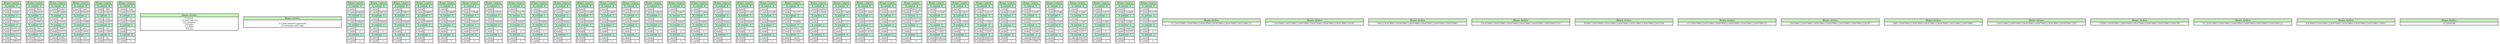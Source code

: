 digraph G {
	node[shape=none];
	n2512373[label=<<table>
		<tr>
			<td colspan="2" bgcolor="#c3f8b6">Bloque Carpeta</td>
		</tr>
		<tr>
			<td colspan="2" bgcolor="#b6f8d3">b_content  0</td>
		</tr>
		<tr>
			<td>b_name</td>
			<td>.</td>
		</tr>
		<tr>
			<td>b_inodo</td>
			<td>109445</td>
		</tr>
		<tr>
			<td colspan="2" bgcolor="#b6f8d3">b_content  1</td>
		</tr>
		<tr>
			<td>b_name</td>
			<td>..</td>
		</tr>
		<tr>
			<td>b_inodo</td>
			<td>109445</td>
		</tr>
		<tr>
			<td colspan="2" bgcolor="#b6f8d3">b_content  2</td>
		</tr>
		<tr>
			<td>b_name</td>
			<td>users.txt</td>
		</tr>
		<tr>
			<td>b_inodo</td>
			<td>109537</td>
		</tr>
		<tr>
			<td colspan="2" bgcolor="#b6f8d3">b_content  3</td>
		</tr>
		<tr>
			<td>b_name</td>
			<td>bin</td>
		</tr>
		<tr>
			<td>b_inodo</td>
			<td>109629</td>
		</tr>
	</table>>];

	n2512693[label=<<table>
		<tr>
			<td colspan="2" bgcolor="#c3f8b6">Bloque Carpeta</td>
		</tr>
		<tr>
			<td colspan="2" bgcolor="#b6f8d3">b_content  0</td>
		</tr>
		<tr>
			<td>b_name</td>
			<td>boot</td>
		</tr>
		<tr>
			<td>b_inodo</td>
			<td>109721</td>
		</tr>
		<tr>
			<td colspan="2" bgcolor="#b6f8d3">b_content  1</td>
		</tr>
		<tr>
			<td>b_name</td>
			<td>cdrom</td>
		</tr>
		<tr>
			<td>b_inodo</td>
			<td>109813</td>
		</tr>
		<tr>
			<td colspan="2" bgcolor="#b6f8d3">b_content  2</td>
		</tr>
		<tr>
			<td>b_name</td>
			<td>dev</td>
		</tr>
		<tr>
			<td>b_inodo</td>
			<td>109905</td>
		</tr>
		<tr>
			<td colspan="2" bgcolor="#b6f8d3">b_content  3</td>
		</tr>
		<tr>
			<td>b_name</td>
			<td>etc</td>
		</tr>
		<tr>
			<td>b_inodo</td>
			<td>109997</td>
		</tr>
	</table>>];

	n2513013[label=<<table>
		<tr>
			<td colspan="2" bgcolor="#c3f8b6">Bloque Carpeta</td>
		</tr>
		<tr>
			<td colspan="2" bgcolor="#b6f8d3">b_content  0</td>
		</tr>
		<tr>
			<td>b_name</td>
			<td>home</td>
		</tr>
		<tr>
			<td>b_inodo</td>
			<td>110089</td>
		</tr>
		<tr>
			<td colspan="2" bgcolor="#b6f8d3">b_content  1</td>
		</tr>
		<tr>
			<td>b_name</td>
			<td>lib</td>
		</tr>
		<tr>
			<td>b_inodo</td>
			<td>110181</td>
		</tr>
		<tr>
			<td colspan="2" bgcolor="#b6f8d3">b_content  2</td>
		</tr>
		<tr>
			<td>b_name</td>
			<td>lib64</td>
		</tr>
		<tr>
			<td>b_inodo</td>
			<td>110273</td>
		</tr>
		<tr>
			<td colspan="2" bgcolor="#b6f8d3">b_content  3</td>
		</tr>
		<tr>
			<td>b_name</td>
			<td>media</td>
		</tr>
		<tr>
			<td>b_inodo</td>
			<td>110365</td>
		</tr>
	</table>>];

	n2513333[label=<<table>
		<tr>
			<td colspan="2" bgcolor="#c3f8b6">Bloque Carpeta</td>
		</tr>
		<tr>
			<td colspan="2" bgcolor="#b6f8d3">b_content  0</td>
		</tr>
		<tr>
			<td>b_name</td>
			<td>mnt</td>
		</tr>
		<tr>
			<td>b_inodo</td>
			<td>110457</td>
		</tr>
		<tr>
			<td colspan="2" bgcolor="#b6f8d3">b_content  1</td>
		</tr>
		<tr>
			<td>b_name</td>
			<td>opt</td>
		</tr>
		<tr>
			<td>b_inodo</td>
			<td>110549</td>
		</tr>
		<tr>
			<td colspan="2" bgcolor="#b6f8d3">b_content  2</td>
		</tr>
		<tr>
			<td>b_name</td>
			<td>proc</td>
		</tr>
		<tr>
			<td>b_inodo</td>
			<td>110641</td>
		</tr>
		<tr>
			<td colspan="2" bgcolor="#b6f8d3">b_content  3</td>
		</tr>
		<tr>
			<td>b_name</td>
			<td>run</td>
		</tr>
		<tr>
			<td>b_inodo</td>
			<td>110733</td>
		</tr>
	</table>>];

	n2513653[label=<<table>
		<tr>
			<td colspan="2" bgcolor="#c3f8b6">Bloque Carpeta</td>
		</tr>
		<tr>
			<td colspan="2" bgcolor="#b6f8d3">b_content  0</td>
		</tr>
		<tr>
			<td>b_name</td>
			<td>sbin</td>
		</tr>
		<tr>
			<td>b_inodo</td>
			<td>110825</td>
		</tr>
		<tr>
			<td colspan="2" bgcolor="#b6f8d3">b_content  1</td>
		</tr>
		<tr>
			<td>b_name</td>
			<td>snap</td>
		</tr>
		<tr>
			<td>b_inodo</td>
			<td>110917</td>
		</tr>
		<tr>
			<td colspan="2" bgcolor="#b6f8d3">b_content  2</td>
		</tr>
		<tr>
			<td>b_name</td>
			<td>srv</td>
		</tr>
		<tr>
			<td>b_inodo</td>
			<td>111009</td>
		</tr>
		<tr>
			<td colspan="2" bgcolor="#b6f8d3">b_content  3</td>
		</tr>
		<tr>
			<td>b_name</td>
			<td>sys</td>
		</tr>
		<tr>
			<td>b_inodo</td>
			<td>111101</td>
		</tr>
	</table>>];

	n2513973[label=<<table>
		<tr>
			<td colspan="2" bgcolor="#c3f8b6">Bloque Carpeta</td>
		</tr>
		<tr>
			<td colspan="2" bgcolor="#b6f8d3">b_content  0</td>
		</tr>
		<tr>
			<td>b_name</td>
			<td>tmp</td>
		</tr>
		<tr>
			<td>b_inodo</td>
			<td>111193</td>
		</tr>
		<tr>
			<td colspan="2" bgcolor="#b6f8d3">b_content  1</td>
		</tr>
		<tr>
			<td>b_name</td>
			<td>var</td>
		</tr>
		<tr>
			<td>b_inodo</td>
			<td>111285</td>
		</tr>
		<tr>
			<td colspan="2" bgcolor="#b6f8d3">b_content  2</td>
		</tr>
		<tr>
			<td>b_name</td>
			<td></td>
		</tr>
		<tr>
			<td>b_inodo</td>
			<td>-1</td>
		</tr>
		<tr>
			<td colspan="2" bgcolor="#b6f8d3">b_content  3</td>
		</tr>
		<tr>
			<td>b_name</td>
			<td></td>
		</tr>
		<tr>
			<td>b_inodo</td>
			<td>-1</td>
		</tr>
	</table>>];

	n2512437[label=<<table>
		<tr>
			<td bgcolor="#c3f8b6" width="700">Bloque Archivo</td>
		</tr>
		<tr>
			<td>1,G,root<br/>1,U,root,root,123<br/>2,G,usuarios<br/>3,G,adm<br/>5,G,news<br/>6,G,sys</td>
		</tr>
	</table>>];

	n2512501[label=<<table>
		<tr>
			<td bgcolor="#c3f8b6" width="700">Bloque Archivo</td>
		</tr>
		<tr>
			<td><br/>2,U,root,usuario1,password<br/>3,U,usuarios,user1,abc<br/></td>
		</tr>
	</table>>];

	n2512565[label=<<table>
		<tr>
			<td colspan="2" bgcolor="#c3f8b6">Bloque Carpeta</td>
		</tr>
		<tr>
			<td colspan="2" bgcolor="#b6f8d3">b_content  0</td>
		</tr>
		<tr>
			<td>b_name</td>
			<td>.</td>
		</tr>
		<tr>
			<td>b_inodo</td>
			<td>109629</td>
		</tr>
		<tr>
			<td colspan="2" bgcolor="#b6f8d3">b_content  1</td>
		</tr>
		<tr>
			<td>b_name</td>
			<td>..</td>
		</tr>
		<tr>
			<td>b_inodo</td>
			<td>109445</td>
		</tr>
		<tr>
			<td colspan="2" bgcolor="#b6f8d3">b_content  2</td>
		</tr>
		<tr>
			<td>b_name</td>
			<td></td>
		</tr>
		<tr>
			<td>b_inodo</td>
			<td>-1</td>
		</tr>
		<tr>
			<td colspan="2" bgcolor="#b6f8d3">b_content  3</td>
		</tr>
		<tr>
			<td>b_name</td>
			<td></td>
		</tr>
		<tr>
			<td>b_inodo</td>
			<td>-1</td>
		</tr>
	</table>>];

	n2512629[label=<<table>
		<tr>
			<td colspan="2" bgcolor="#c3f8b6">Bloque Carpeta</td>
		</tr>
		<tr>
			<td colspan="2" bgcolor="#b6f8d3">b_content  0</td>
		</tr>
		<tr>
			<td>b_name</td>
			<td>.</td>
		</tr>
		<tr>
			<td>b_inodo</td>
			<td>109721</td>
		</tr>
		<tr>
			<td colspan="2" bgcolor="#b6f8d3">b_content  1</td>
		</tr>
		<tr>
			<td>b_name</td>
			<td>..</td>
		</tr>
		<tr>
			<td>b_inodo</td>
			<td>109445</td>
		</tr>
		<tr>
			<td colspan="2" bgcolor="#b6f8d3">b_content  2</td>
		</tr>
		<tr>
			<td>b_name</td>
			<td></td>
		</tr>
		<tr>
			<td>b_inodo</td>
			<td>-1</td>
		</tr>
		<tr>
			<td colspan="2" bgcolor="#b6f8d3">b_content  3</td>
		</tr>
		<tr>
			<td>b_name</td>
			<td></td>
		</tr>
		<tr>
			<td>b_inodo</td>
			<td>-1</td>
		</tr>
	</table>>];

	n2512757[label=<<table>
		<tr>
			<td colspan="2" bgcolor="#c3f8b6">Bloque Carpeta</td>
		</tr>
		<tr>
			<td colspan="2" bgcolor="#b6f8d3">b_content  0</td>
		</tr>
		<tr>
			<td>b_name</td>
			<td>.</td>
		</tr>
		<tr>
			<td>b_inodo</td>
			<td>109813</td>
		</tr>
		<tr>
			<td colspan="2" bgcolor="#b6f8d3">b_content  1</td>
		</tr>
		<tr>
			<td>b_name</td>
			<td>..</td>
		</tr>
		<tr>
			<td>b_inodo</td>
			<td>109445</td>
		</tr>
		<tr>
			<td colspan="2" bgcolor="#b6f8d3">b_content  2</td>
		</tr>
		<tr>
			<td>b_name</td>
			<td></td>
		</tr>
		<tr>
			<td>b_inodo</td>
			<td>-1</td>
		</tr>
		<tr>
			<td colspan="2" bgcolor="#b6f8d3">b_content  3</td>
		</tr>
		<tr>
			<td>b_name</td>
			<td></td>
		</tr>
		<tr>
			<td>b_inodo</td>
			<td>-1</td>
		</tr>
	</table>>];

	n2512821[label=<<table>
		<tr>
			<td colspan="2" bgcolor="#c3f8b6">Bloque Carpeta</td>
		</tr>
		<tr>
			<td colspan="2" bgcolor="#b6f8d3">b_content  0</td>
		</tr>
		<tr>
			<td>b_name</td>
			<td>.</td>
		</tr>
		<tr>
			<td>b_inodo</td>
			<td>109905</td>
		</tr>
		<tr>
			<td colspan="2" bgcolor="#b6f8d3">b_content  1</td>
		</tr>
		<tr>
			<td>b_name</td>
			<td>..</td>
		</tr>
		<tr>
			<td>b_inodo</td>
			<td>109445</td>
		</tr>
		<tr>
			<td colspan="2" bgcolor="#b6f8d3">b_content  2</td>
		</tr>
		<tr>
			<td>b_name</td>
			<td></td>
		</tr>
		<tr>
			<td>b_inodo</td>
			<td>-1</td>
		</tr>
		<tr>
			<td colspan="2" bgcolor="#b6f8d3">b_content  3</td>
		</tr>
		<tr>
			<td>b_name</td>
			<td></td>
		</tr>
		<tr>
			<td>b_inodo</td>
			<td>-1</td>
		</tr>
	</table>>];

	n2512885[label=<<table>
		<tr>
			<td colspan="2" bgcolor="#c3f8b6">Bloque Carpeta</td>
		</tr>
		<tr>
			<td colspan="2" bgcolor="#b6f8d3">b_content  0</td>
		</tr>
		<tr>
			<td>b_name</td>
			<td>.</td>
		</tr>
		<tr>
			<td>b_inodo</td>
			<td>109997</td>
		</tr>
		<tr>
			<td colspan="2" bgcolor="#b6f8d3">b_content  1</td>
		</tr>
		<tr>
			<td>b_name</td>
			<td>..</td>
		</tr>
		<tr>
			<td>b_inodo</td>
			<td>109445</td>
		</tr>
		<tr>
			<td colspan="2" bgcolor="#b6f8d3">b_content  2</td>
		</tr>
		<tr>
			<td>b_name</td>
			<td></td>
		</tr>
		<tr>
			<td>b_inodo</td>
			<td>-1</td>
		</tr>
		<tr>
			<td colspan="2" bgcolor="#b6f8d3">b_content  3</td>
		</tr>
		<tr>
			<td>b_name</td>
			<td></td>
		</tr>
		<tr>
			<td>b_inodo</td>
			<td>-1</td>
		</tr>
	</table>>];

	n2512949[label=<<table>
		<tr>
			<td colspan="2" bgcolor="#c3f8b6">Bloque Carpeta</td>
		</tr>
		<tr>
			<td colspan="2" bgcolor="#b6f8d3">b_content  0</td>
		</tr>
		<tr>
			<td>b_name</td>
			<td>.</td>
		</tr>
		<tr>
			<td>b_inodo</td>
			<td>110089</td>
		</tr>
		<tr>
			<td colspan="2" bgcolor="#b6f8d3">b_content  1</td>
		</tr>
		<tr>
			<td>b_name</td>
			<td>..</td>
		</tr>
		<tr>
			<td>b_inodo</td>
			<td>109445</td>
		</tr>
		<tr>
			<td colspan="2" bgcolor="#b6f8d3">b_content  2</td>
		</tr>
		<tr>
			<td>b_name</td>
			<td>archivos</td>
		</tr>
		<tr>
			<td>b_inodo</td>
			<td>111377</td>
		</tr>
		<tr>
			<td colspan="2" bgcolor="#b6f8d3">b_content  3</td>
		</tr>
		<tr>
			<td>b_name</td>
			<td></td>
		</tr>
		<tr>
			<td>b_inodo</td>
			<td>-1</td>
		</tr>
	</table>>];

	n2513077[label=<<table>
		<tr>
			<td colspan="2" bgcolor="#c3f8b6">Bloque Carpeta</td>
		</tr>
		<tr>
			<td colspan="2" bgcolor="#b6f8d3">b_content  0</td>
		</tr>
		<tr>
			<td>b_name</td>
			<td>.</td>
		</tr>
		<tr>
			<td>b_inodo</td>
			<td>110181</td>
		</tr>
		<tr>
			<td colspan="2" bgcolor="#b6f8d3">b_content  1</td>
		</tr>
		<tr>
			<td>b_name</td>
			<td>..</td>
		</tr>
		<tr>
			<td>b_inodo</td>
			<td>109445</td>
		</tr>
		<tr>
			<td colspan="2" bgcolor="#b6f8d3">b_content  2</td>
		</tr>
		<tr>
			<td>b_name</td>
			<td></td>
		</tr>
		<tr>
			<td>b_inodo</td>
			<td>-1</td>
		</tr>
		<tr>
			<td colspan="2" bgcolor="#b6f8d3">b_content  3</td>
		</tr>
		<tr>
			<td>b_name</td>
			<td></td>
		</tr>
		<tr>
			<td>b_inodo</td>
			<td>-1</td>
		</tr>
	</table>>];

	n2513141[label=<<table>
		<tr>
			<td colspan="2" bgcolor="#c3f8b6">Bloque Carpeta</td>
		</tr>
		<tr>
			<td colspan="2" bgcolor="#b6f8d3">b_content  0</td>
		</tr>
		<tr>
			<td>b_name</td>
			<td>.</td>
		</tr>
		<tr>
			<td>b_inodo</td>
			<td>110273</td>
		</tr>
		<tr>
			<td colspan="2" bgcolor="#b6f8d3">b_content  1</td>
		</tr>
		<tr>
			<td>b_name</td>
			<td>..</td>
		</tr>
		<tr>
			<td>b_inodo</td>
			<td>109445</td>
		</tr>
		<tr>
			<td colspan="2" bgcolor="#b6f8d3">b_content  2</td>
		</tr>
		<tr>
			<td>b_name</td>
			<td></td>
		</tr>
		<tr>
			<td>b_inodo</td>
			<td>-1</td>
		</tr>
		<tr>
			<td colspan="2" bgcolor="#b6f8d3">b_content  3</td>
		</tr>
		<tr>
			<td>b_name</td>
			<td></td>
		</tr>
		<tr>
			<td>b_inodo</td>
			<td>-1</td>
		</tr>
	</table>>];

	n2513205[label=<<table>
		<tr>
			<td colspan="2" bgcolor="#c3f8b6">Bloque Carpeta</td>
		</tr>
		<tr>
			<td colspan="2" bgcolor="#b6f8d3">b_content  0</td>
		</tr>
		<tr>
			<td>b_name</td>
			<td>.</td>
		</tr>
		<tr>
			<td>b_inodo</td>
			<td>110365</td>
		</tr>
		<tr>
			<td colspan="2" bgcolor="#b6f8d3">b_content  1</td>
		</tr>
		<tr>
			<td>b_name</td>
			<td>..</td>
		</tr>
		<tr>
			<td>b_inodo</td>
			<td>109445</td>
		</tr>
		<tr>
			<td colspan="2" bgcolor="#b6f8d3">b_content  2</td>
		</tr>
		<tr>
			<td>b_name</td>
			<td></td>
		</tr>
		<tr>
			<td>b_inodo</td>
			<td>-1</td>
		</tr>
		<tr>
			<td colspan="2" bgcolor="#b6f8d3">b_content  3</td>
		</tr>
		<tr>
			<td>b_name</td>
			<td></td>
		</tr>
		<tr>
			<td>b_inodo</td>
			<td>-1</td>
		</tr>
	</table>>];

	n2513269[label=<<table>
		<tr>
			<td colspan="2" bgcolor="#c3f8b6">Bloque Carpeta</td>
		</tr>
		<tr>
			<td colspan="2" bgcolor="#b6f8d3">b_content  0</td>
		</tr>
		<tr>
			<td>b_name</td>
			<td>.</td>
		</tr>
		<tr>
			<td>b_inodo</td>
			<td>110457</td>
		</tr>
		<tr>
			<td colspan="2" bgcolor="#b6f8d3">b_content  1</td>
		</tr>
		<tr>
			<td>b_name</td>
			<td>..</td>
		</tr>
		<tr>
			<td>b_inodo</td>
			<td>109445</td>
		</tr>
		<tr>
			<td colspan="2" bgcolor="#b6f8d3">b_content  2</td>
		</tr>
		<tr>
			<td>b_name</td>
			<td></td>
		</tr>
		<tr>
			<td>b_inodo</td>
			<td>-1</td>
		</tr>
		<tr>
			<td colspan="2" bgcolor="#b6f8d3">b_content  3</td>
		</tr>
		<tr>
			<td>b_name</td>
			<td></td>
		</tr>
		<tr>
			<td>b_inodo</td>
			<td>-1</td>
		</tr>
	</table>>];

	n2513397[label=<<table>
		<tr>
			<td colspan="2" bgcolor="#c3f8b6">Bloque Carpeta</td>
		</tr>
		<tr>
			<td colspan="2" bgcolor="#b6f8d3">b_content  0</td>
		</tr>
		<tr>
			<td>b_name</td>
			<td>.</td>
		</tr>
		<tr>
			<td>b_inodo</td>
			<td>110549</td>
		</tr>
		<tr>
			<td colspan="2" bgcolor="#b6f8d3">b_content  1</td>
		</tr>
		<tr>
			<td>b_name</td>
			<td>..</td>
		</tr>
		<tr>
			<td>b_inodo</td>
			<td>109445</td>
		</tr>
		<tr>
			<td colspan="2" bgcolor="#b6f8d3">b_content  2</td>
		</tr>
		<tr>
			<td>b_name</td>
			<td></td>
		</tr>
		<tr>
			<td>b_inodo</td>
			<td>-1</td>
		</tr>
		<tr>
			<td colspan="2" bgcolor="#b6f8d3">b_content  3</td>
		</tr>
		<tr>
			<td>b_name</td>
			<td></td>
		</tr>
		<tr>
			<td>b_inodo</td>
			<td>-1</td>
		</tr>
	</table>>];

	n2513461[label=<<table>
		<tr>
			<td colspan="2" bgcolor="#c3f8b6">Bloque Carpeta</td>
		</tr>
		<tr>
			<td colspan="2" bgcolor="#b6f8d3">b_content  0</td>
		</tr>
		<tr>
			<td>b_name</td>
			<td>.</td>
		</tr>
		<tr>
			<td>b_inodo</td>
			<td>110641</td>
		</tr>
		<tr>
			<td colspan="2" bgcolor="#b6f8d3">b_content  1</td>
		</tr>
		<tr>
			<td>b_name</td>
			<td>..</td>
		</tr>
		<tr>
			<td>b_inodo</td>
			<td>109445</td>
		</tr>
		<tr>
			<td colspan="2" bgcolor="#b6f8d3">b_content  2</td>
		</tr>
		<tr>
			<td>b_name</td>
			<td></td>
		</tr>
		<tr>
			<td>b_inodo</td>
			<td>-1</td>
		</tr>
		<tr>
			<td colspan="2" bgcolor="#b6f8d3">b_content  3</td>
		</tr>
		<tr>
			<td>b_name</td>
			<td></td>
		</tr>
		<tr>
			<td>b_inodo</td>
			<td>-1</td>
		</tr>
	</table>>];

	n2513525[label=<<table>
		<tr>
			<td colspan="2" bgcolor="#c3f8b6">Bloque Carpeta</td>
		</tr>
		<tr>
			<td colspan="2" bgcolor="#b6f8d3">b_content  0</td>
		</tr>
		<tr>
			<td>b_name</td>
			<td>.</td>
		</tr>
		<tr>
			<td>b_inodo</td>
			<td>110733</td>
		</tr>
		<tr>
			<td colspan="2" bgcolor="#b6f8d3">b_content  1</td>
		</tr>
		<tr>
			<td>b_name</td>
			<td>..</td>
		</tr>
		<tr>
			<td>b_inodo</td>
			<td>109445</td>
		</tr>
		<tr>
			<td colspan="2" bgcolor="#b6f8d3">b_content  2</td>
		</tr>
		<tr>
			<td>b_name</td>
			<td></td>
		</tr>
		<tr>
			<td>b_inodo</td>
			<td>-1</td>
		</tr>
		<tr>
			<td colspan="2" bgcolor="#b6f8d3">b_content  3</td>
		</tr>
		<tr>
			<td>b_name</td>
			<td></td>
		</tr>
		<tr>
			<td>b_inodo</td>
			<td>-1</td>
		</tr>
	</table>>];

	n2513589[label=<<table>
		<tr>
			<td colspan="2" bgcolor="#c3f8b6">Bloque Carpeta</td>
		</tr>
		<tr>
			<td colspan="2" bgcolor="#b6f8d3">b_content  0</td>
		</tr>
		<tr>
			<td>b_name</td>
			<td>.</td>
		</tr>
		<tr>
			<td>b_inodo</td>
			<td>110825</td>
		</tr>
		<tr>
			<td colspan="2" bgcolor="#b6f8d3">b_content  1</td>
		</tr>
		<tr>
			<td>b_name</td>
			<td>..</td>
		</tr>
		<tr>
			<td>b_inodo</td>
			<td>109445</td>
		</tr>
		<tr>
			<td colspan="2" bgcolor="#b6f8d3">b_content  2</td>
		</tr>
		<tr>
			<td>b_name</td>
			<td></td>
		</tr>
		<tr>
			<td>b_inodo</td>
			<td>-1</td>
		</tr>
		<tr>
			<td colspan="2" bgcolor="#b6f8d3">b_content  3</td>
		</tr>
		<tr>
			<td>b_name</td>
			<td></td>
		</tr>
		<tr>
			<td>b_inodo</td>
			<td>-1</td>
		</tr>
	</table>>];

	n2513717[label=<<table>
		<tr>
			<td colspan="2" bgcolor="#c3f8b6">Bloque Carpeta</td>
		</tr>
		<tr>
			<td colspan="2" bgcolor="#b6f8d3">b_content  0</td>
		</tr>
		<tr>
			<td>b_name</td>
			<td>.</td>
		</tr>
		<tr>
			<td>b_inodo</td>
			<td>110917</td>
		</tr>
		<tr>
			<td colspan="2" bgcolor="#b6f8d3">b_content  1</td>
		</tr>
		<tr>
			<td>b_name</td>
			<td>..</td>
		</tr>
		<tr>
			<td>b_inodo</td>
			<td>109445</td>
		</tr>
		<tr>
			<td colspan="2" bgcolor="#b6f8d3">b_content  2</td>
		</tr>
		<tr>
			<td>b_name</td>
			<td></td>
		</tr>
		<tr>
			<td>b_inodo</td>
			<td>-1</td>
		</tr>
		<tr>
			<td colspan="2" bgcolor="#b6f8d3">b_content  3</td>
		</tr>
		<tr>
			<td>b_name</td>
			<td></td>
		</tr>
		<tr>
			<td>b_inodo</td>
			<td>-1</td>
		</tr>
	</table>>];

	n2513781[label=<<table>
		<tr>
			<td colspan="2" bgcolor="#c3f8b6">Bloque Carpeta</td>
		</tr>
		<tr>
			<td colspan="2" bgcolor="#b6f8d3">b_content  0</td>
		</tr>
		<tr>
			<td>b_name</td>
			<td>.</td>
		</tr>
		<tr>
			<td>b_inodo</td>
			<td>111009</td>
		</tr>
		<tr>
			<td colspan="2" bgcolor="#b6f8d3">b_content  1</td>
		</tr>
		<tr>
			<td>b_name</td>
			<td>..</td>
		</tr>
		<tr>
			<td>b_inodo</td>
			<td>109445</td>
		</tr>
		<tr>
			<td colspan="2" bgcolor="#b6f8d3">b_content  2</td>
		</tr>
		<tr>
			<td>b_name</td>
			<td></td>
		</tr>
		<tr>
			<td>b_inodo</td>
			<td>-1</td>
		</tr>
		<tr>
			<td colspan="2" bgcolor="#b6f8d3">b_content  3</td>
		</tr>
		<tr>
			<td>b_name</td>
			<td></td>
		</tr>
		<tr>
			<td>b_inodo</td>
			<td>-1</td>
		</tr>
	</table>>];

	n2513845[label=<<table>
		<tr>
			<td colspan="2" bgcolor="#c3f8b6">Bloque Carpeta</td>
		</tr>
		<tr>
			<td colspan="2" bgcolor="#b6f8d3">b_content  0</td>
		</tr>
		<tr>
			<td>b_name</td>
			<td>.</td>
		</tr>
		<tr>
			<td>b_inodo</td>
			<td>111101</td>
		</tr>
		<tr>
			<td colspan="2" bgcolor="#b6f8d3">b_content  1</td>
		</tr>
		<tr>
			<td>b_name</td>
			<td>..</td>
		</tr>
		<tr>
			<td>b_inodo</td>
			<td>109445</td>
		</tr>
		<tr>
			<td colspan="2" bgcolor="#b6f8d3">b_content  2</td>
		</tr>
		<tr>
			<td>b_name</td>
			<td></td>
		</tr>
		<tr>
			<td>b_inodo</td>
			<td>-1</td>
		</tr>
		<tr>
			<td colspan="2" bgcolor="#b6f8d3">b_content  3</td>
		</tr>
		<tr>
			<td>b_name</td>
			<td></td>
		</tr>
		<tr>
			<td>b_inodo</td>
			<td>-1</td>
		</tr>
	</table>>];

	n2513909[label=<<table>
		<tr>
			<td colspan="2" bgcolor="#c3f8b6">Bloque Carpeta</td>
		</tr>
		<tr>
			<td colspan="2" bgcolor="#b6f8d3">b_content  0</td>
		</tr>
		<tr>
			<td>b_name</td>
			<td>.</td>
		</tr>
		<tr>
			<td>b_inodo</td>
			<td>111193</td>
		</tr>
		<tr>
			<td colspan="2" bgcolor="#b6f8d3">b_content  1</td>
		</tr>
		<tr>
			<td>b_name</td>
			<td>..</td>
		</tr>
		<tr>
			<td>b_inodo</td>
			<td>109445</td>
		</tr>
		<tr>
			<td colspan="2" bgcolor="#b6f8d3">b_content  2</td>
		</tr>
		<tr>
			<td>b_name</td>
			<td></td>
		</tr>
		<tr>
			<td>b_inodo</td>
			<td>-1</td>
		</tr>
		<tr>
			<td colspan="2" bgcolor="#b6f8d3">b_content  3</td>
		</tr>
		<tr>
			<td>b_name</td>
			<td></td>
		</tr>
		<tr>
			<td>b_inodo</td>
			<td>-1</td>
		</tr>
	</table>>];

	n2514037[label=<<table>
		<tr>
			<td colspan="2" bgcolor="#c3f8b6">Bloque Carpeta</td>
		</tr>
		<tr>
			<td colspan="2" bgcolor="#b6f8d3">b_content  0</td>
		</tr>
		<tr>
			<td>b_name</td>
			<td>.</td>
		</tr>
		<tr>
			<td>b_inodo</td>
			<td>111285</td>
		</tr>
		<tr>
			<td colspan="2" bgcolor="#b6f8d3">b_content  1</td>
		</tr>
		<tr>
			<td>b_name</td>
			<td>..</td>
		</tr>
		<tr>
			<td>b_inodo</td>
			<td>109445</td>
		</tr>
		<tr>
			<td colspan="2" bgcolor="#b6f8d3">b_content  2</td>
		</tr>
		<tr>
			<td>b_name</td>
			<td></td>
		</tr>
		<tr>
			<td>b_inodo</td>
			<td>-1</td>
		</tr>
		<tr>
			<td colspan="2" bgcolor="#b6f8d3">b_content  3</td>
		</tr>
		<tr>
			<td>b_name</td>
			<td></td>
		</tr>
		<tr>
			<td>b_inodo</td>
			<td>-1</td>
		</tr>
	</table>>];

	n2514101[label=<<table>
		<tr>
			<td colspan="2" bgcolor="#c3f8b6">Bloque Carpeta</td>
		</tr>
		<tr>
			<td colspan="2" bgcolor="#b6f8d3">b_content  0</td>
		</tr>
		<tr>
			<td>b_name</td>
			<td>.</td>
		</tr>
		<tr>
			<td>b_inodo</td>
			<td>111377</td>
		</tr>
		<tr>
			<td colspan="2" bgcolor="#b6f8d3">b_content  1</td>
		</tr>
		<tr>
			<td>b_name</td>
			<td>..</td>
		</tr>
		<tr>
			<td>b_inodo</td>
			<td>110089</td>
		</tr>
		<tr>
			<td colspan="2" bgcolor="#b6f8d3">b_content  2</td>
		</tr>
		<tr>
			<td>b_name</td>
			<td>archivos 19</td>
		</tr>
		<tr>
			<td>b_inodo</td>
			<td>111469</td>
		</tr>
		<tr>
			<td colspan="2" bgcolor="#b6f8d3">b_content  3</td>
		</tr>
		<tr>
			<td>b_name</td>
			<td>users</td>
		</tr>
		<tr>
			<td>b_inodo</td>
			<td>111561</td>
		</tr>
	</table>>];

	n2514549[label=<<table>
		<tr>
			<td colspan="2" bgcolor="#c3f8b6">Bloque Carpeta</td>
		</tr>
		<tr>
			<td colspan="2" bgcolor="#b6f8d3">b_content  0</td>
		</tr>
		<tr>
			<td>b_name</td>
			<td>carpeta1</td>
		</tr>
		<tr>
			<td>b_inodo</td>
			<td>111929</td>
		</tr>
		<tr>
			<td colspan="2" bgcolor="#b6f8d3">b_content  1</td>
		</tr>
		<tr>
			<td>b_name</td>
			<td></td>
		</tr>
		<tr>
			<td>b_inodo</td>
			<td>-1</td>
		</tr>
		<tr>
			<td colspan="2" bgcolor="#b6f8d3">b_content  2</td>
		</tr>
		<tr>
			<td>b_name</td>
			<td></td>
		</tr>
		<tr>
			<td>b_inodo</td>
			<td>-1</td>
		</tr>
		<tr>
			<td colspan="2" bgcolor="#b6f8d3">b_content  3</td>
		</tr>
		<tr>
			<td>b_name</td>
			<td></td>
		</tr>
		<tr>
			<td>b_inodo</td>
			<td>-1</td>
		</tr>
	</table>>];

	n2514165[label=<<table>
		<tr>
			<td colspan="2" bgcolor="#c3f8b6">Bloque Carpeta</td>
		</tr>
		<tr>
			<td colspan="2" bgcolor="#b6f8d3">b_content  0</td>
		</tr>
		<tr>
			<td>b_name</td>
			<td>.</td>
		</tr>
		<tr>
			<td>b_inodo</td>
			<td>111469</td>
		</tr>
		<tr>
			<td colspan="2" bgcolor="#b6f8d3">b_content  1</td>
		</tr>
		<tr>
			<td>b_name</td>
			<td>..</td>
		</tr>
		<tr>
			<td>b_inodo</td>
			<td>111377</td>
		</tr>
		<tr>
			<td colspan="2" bgcolor="#b6f8d3">b_content  2</td>
		</tr>
		<tr>
			<td>b_name</td>
			<td></td>
		</tr>
		<tr>
			<td>b_inodo</td>
			<td>-1</td>
		</tr>
		<tr>
			<td colspan="2" bgcolor="#b6f8d3">b_content  3</td>
		</tr>
		<tr>
			<td>b_name</td>
			<td></td>
		</tr>
		<tr>
			<td>b_inodo</td>
			<td>-1</td>
		</tr>
	</table>>];

	n2514229[label=<<table>
		<tr>
			<td colspan="2" bgcolor="#c3f8b6">Bloque Carpeta</td>
		</tr>
		<tr>
			<td colspan="2" bgcolor="#b6f8d3">b_content  0</td>
		</tr>
		<tr>
			<td>b_name</td>
			<td>.</td>
		</tr>
		<tr>
			<td>b_inodo</td>
			<td>111561</td>
		</tr>
		<tr>
			<td colspan="2" bgcolor="#b6f8d3">b_content  1</td>
		</tr>
		<tr>
			<td>b_name</td>
			<td>..</td>
		</tr>
		<tr>
			<td>b_inodo</td>
			<td>111377</td>
		</tr>
		<tr>
			<td colspan="2" bgcolor="#b6f8d3">b_content  2</td>
		</tr>
		<tr>
			<td>b_name</td>
			<td>docs</td>
		</tr>
		<tr>
			<td>b_inodo</td>
			<td>111653</td>
		</tr>
		<tr>
			<td colspan="2" bgcolor="#b6f8d3">b_content  3</td>
		</tr>
		<tr>
			<td>b_name</td>
			<td></td>
		</tr>
		<tr>
			<td>b_inodo</td>
			<td>-1</td>
		</tr>
	</table>>];

	n2514293[label=<<table>
		<tr>
			<td colspan="2" bgcolor="#c3f8b6">Bloque Carpeta</td>
		</tr>
		<tr>
			<td colspan="2" bgcolor="#b6f8d3">b_content  0</td>
		</tr>
		<tr>
			<td>b_name</td>
			<td>.</td>
		</tr>
		<tr>
			<td>b_inodo</td>
			<td>111653</td>
		</tr>
		<tr>
			<td colspan="2" bgcolor="#b6f8d3">b_content  1</td>
		</tr>
		<tr>
			<td>b_name</td>
			<td>..</td>
		</tr>
		<tr>
			<td>b_inodo</td>
			<td>111561</td>
		</tr>
		<tr>
			<td colspan="2" bgcolor="#b6f8d3">b_content  2</td>
		</tr>
		<tr>
			<td>b_name</td>
			<td></td>
		</tr>
		<tr>
			<td>b_inodo</td>
			<td>-1</td>
		</tr>
		<tr>
			<td colspan="2" bgcolor="#b6f8d3">b_content  3</td>
		</tr>
		<tr>
			<td>b_name</td>
			<td></td>
		</tr>
		<tr>
			<td>b_inodo</td>
			<td>-1</td>
		</tr>
	</table>>];

	n2516085[label=<<table>
		<tr>
			<td colspan="2" bgcolor="#c3f8b6">Bloque Carpeta</td>
		</tr>
		<tr>
			<td colspan="2" bgcolor="#b6f8d3">b_content  0</td>
		</tr>
		<tr>
			<td>b_name</td>
			<td>Tarea2.txt</td>
		</tr>
		<tr>
			<td>b_inodo</td>
			<td>112941</td>
		</tr>
		<tr>
			<td colspan="2" bgcolor="#b6f8d3">b_content  1</td>
		</tr>
		<tr>
			<td>b_name</td>
			<td>Tarea3.txt</td>
		</tr>
		<tr>
			<td>b_inodo</td>
			<td>113033</td>
		</tr>
		<tr>
			<td colspan="2" bgcolor="#b6f8d3">b_content  2</td>
		</tr>
		<tr>
			<td>b_name</td>
			<td></td>
		</tr>
		<tr>
			<td>b_inodo</td>
			<td>-1</td>
		</tr>
		<tr>
			<td colspan="2" bgcolor="#b6f8d3">b_content  3</td>
		</tr>
		<tr>
			<td>b_name</td>
			<td></td>
		</tr>
		<tr>
			<td>b_inodo</td>
			<td>-1</td>
		</tr>
	</table>>];

	n2514485[label=<<table>
		<tr>
			<td colspan="2" bgcolor="#c3f8b6">Bloque Carpeta</td>
		</tr>
		<tr>
			<td colspan="2" bgcolor="#b6f8d3">b_content  0</td>
		</tr>
		<tr>
			<td>b_name</td>
			<td>.</td>
		</tr>
		<tr>
			<td>b_inodo</td>
			<td>111929</td>
		</tr>
		<tr>
			<td colspan="2" bgcolor="#b6f8d3">b_content  1</td>
		</tr>
		<tr>
			<td>b_name</td>
			<td>..</td>
		</tr>
		<tr>
			<td>b_inodo</td>
			<td>111377</td>
		</tr>
		<tr>
			<td colspan="2" bgcolor="#b6f8d3">b_content  2</td>
		</tr>
		<tr>
			<td>b_name</td>
			<td>carpeta1</td>
		</tr>
		<tr>
			<td>b_inodo</td>
			<td>112021</td>
		</tr>
		<tr>
			<td colspan="2" bgcolor="#b6f8d3">b_content  3</td>
		</tr>
		<tr>
			<td>b_name</td>
			<td>carpeta2</td>
		</tr>
		<tr>
			<td>b_inodo</td>
			<td>112113</td>
		</tr>
	</table>>];

	n2514613[label=<<table>
		<tr>
			<td colspan="2" bgcolor="#c3f8b6">Bloque Carpeta</td>
		</tr>
		<tr>
			<td colspan="2" bgcolor="#b6f8d3">b_content  0</td>
		</tr>
		<tr>
			<td>b_name</td>
			<td>.</td>
		</tr>
		<tr>
			<td>b_inodo</td>
			<td>112021</td>
		</tr>
		<tr>
			<td colspan="2" bgcolor="#b6f8d3">b_content  1</td>
		</tr>
		<tr>
			<td>b_name</td>
			<td>..</td>
		</tr>
		<tr>
			<td>b_inodo</td>
			<td>111929</td>
		</tr>
		<tr>
			<td colspan="2" bgcolor="#b6f8d3">b_content  2</td>
		</tr>
		<tr>
			<td>b_name</td>
			<td></td>
		</tr>
		<tr>
			<td>b_inodo</td>
			<td>-1</td>
		</tr>
		<tr>
			<td colspan="2" bgcolor="#b6f8d3">b_content  3</td>
		</tr>
		<tr>
			<td>b_name</td>
			<td></td>
		</tr>
		<tr>
			<td>b_inodo</td>
			<td>-1</td>
		</tr>
	</table>>];

	n2514677[label=<<table>
		<tr>
			<td colspan="2" bgcolor="#c3f8b6">Bloque Carpeta</td>
		</tr>
		<tr>
			<td colspan="2" bgcolor="#b6f8d3">b_content  0</td>
		</tr>
		<tr>
			<td>b_name</td>
			<td>.</td>
		</tr>
		<tr>
			<td>b_inodo</td>
			<td>112113</td>
		</tr>
		<tr>
			<td colspan="2" bgcolor="#b6f8d3">b_content  1</td>
		</tr>
		<tr>
			<td>b_name</td>
			<td>..</td>
		</tr>
		<tr>
			<td>b_inodo</td>
			<td>111929</td>
		</tr>
		<tr>
			<td colspan="2" bgcolor="#b6f8d3">b_content  2</td>
		</tr>
		<tr>
			<td>b_name</td>
			<td>carpeta2</td>
		</tr>
		<tr>
			<td>b_inodo</td>
			<td>112205</td>
		</tr>
		<tr>
			<td colspan="2" bgcolor="#b6f8d3">b_content  3</td>
		</tr>
		<tr>
			<td>b_name</td>
			<td>carpeta3</td>
		</tr>
		<tr>
			<td>b_inodo</td>
			<td>112297</td>
		</tr>
	</table>>];

	n2514741[label=<<table>
		<tr>
			<td colspan="2" bgcolor="#c3f8b6">Bloque Carpeta</td>
		</tr>
		<tr>
			<td colspan="2" bgcolor="#b6f8d3">b_content  0</td>
		</tr>
		<tr>
			<td>b_name</td>
			<td>.</td>
		</tr>
		<tr>
			<td>b_inodo</td>
			<td>112205</td>
		</tr>
		<tr>
			<td colspan="2" bgcolor="#b6f8d3">b_content  1</td>
		</tr>
		<tr>
			<td>b_name</td>
			<td>..</td>
		</tr>
		<tr>
			<td>b_inodo</td>
			<td>112113</td>
		</tr>
		<tr>
			<td colspan="2" bgcolor="#b6f8d3">b_content  2</td>
		</tr>
		<tr>
			<td>b_name</td>
			<td></td>
		</tr>
		<tr>
			<td>b_inodo</td>
			<td>-1</td>
		</tr>
		<tr>
			<td colspan="2" bgcolor="#b6f8d3">b_content  3</td>
		</tr>
		<tr>
			<td>b_name</td>
			<td></td>
		</tr>
		<tr>
			<td>b_inodo</td>
			<td>-1</td>
		</tr>
	</table>>];

	n2514805[label=<<table>
		<tr>
			<td colspan="2" bgcolor="#c3f8b6">Bloque Carpeta</td>
		</tr>
		<tr>
			<td colspan="2" bgcolor="#b6f8d3">b_content  0</td>
		</tr>
		<tr>
			<td>b_name</td>
			<td>.</td>
		</tr>
		<tr>
			<td>b_inodo</td>
			<td>112297</td>
		</tr>
		<tr>
			<td colspan="2" bgcolor="#b6f8d3">b_content  1</td>
		</tr>
		<tr>
			<td>b_name</td>
			<td>..</td>
		</tr>
		<tr>
			<td>b_inodo</td>
			<td>112113</td>
		</tr>
		<tr>
			<td colspan="2" bgcolor="#b6f8d3">b_content  2</td>
		</tr>
		<tr>
			<td>b_name</td>
			<td>carpeta3</td>
		</tr>
		<tr>
			<td>b_inodo</td>
			<td>112389</td>
		</tr>
		<tr>
			<td colspan="2" bgcolor="#b6f8d3">b_content  3</td>
		</tr>
		<tr>
			<td>b_name</td>
			<td>carpeta4</td>
		</tr>
		<tr>
			<td>b_inodo</td>
			<td>112481</td>
		</tr>
	</table>>];

	n2514869[label=<<table>
		<tr>
			<td colspan="2" bgcolor="#c3f8b6">Bloque Carpeta</td>
		</tr>
		<tr>
			<td colspan="2" bgcolor="#b6f8d3">b_content  0</td>
		</tr>
		<tr>
			<td>b_name</td>
			<td>.</td>
		</tr>
		<tr>
			<td>b_inodo</td>
			<td>112389</td>
		</tr>
		<tr>
			<td colspan="2" bgcolor="#b6f8d3">b_content  1</td>
		</tr>
		<tr>
			<td>b_name</td>
			<td>..</td>
		</tr>
		<tr>
			<td>b_inodo</td>
			<td>112297</td>
		</tr>
		<tr>
			<td colspan="2" bgcolor="#b6f8d3">b_content  2</td>
		</tr>
		<tr>
			<td>b_name</td>
			<td></td>
		</tr>
		<tr>
			<td>b_inodo</td>
			<td>-1</td>
		</tr>
		<tr>
			<td colspan="2" bgcolor="#b6f8d3">b_content  3</td>
		</tr>
		<tr>
			<td>b_name</td>
			<td></td>
		</tr>
		<tr>
			<td>b_inodo</td>
			<td>-1</td>
		</tr>
	</table>>];

	n2514933[label=<<table>
		<tr>
			<td colspan="2" bgcolor="#c3f8b6">Bloque Carpeta</td>
		</tr>
		<tr>
			<td colspan="2" bgcolor="#b6f8d3">b_content  0</td>
		</tr>
		<tr>
			<td>b_name</td>
			<td>.</td>
		</tr>
		<tr>
			<td>b_inodo</td>
			<td>112481</td>
		</tr>
		<tr>
			<td colspan="2" bgcolor="#b6f8d3">b_content  1</td>
		</tr>
		<tr>
			<td>b_name</td>
			<td>..</td>
		</tr>
		<tr>
			<td>b_inodo</td>
			<td>112297</td>
		</tr>
		<tr>
			<td colspan="2" bgcolor="#b6f8d3">b_content  2</td>
		</tr>
		<tr>
			<td>b_name</td>
			<td>carpeta4</td>
		</tr>
		<tr>
			<td>b_inodo</td>
			<td>112573</td>
		</tr>
		<tr>
			<td colspan="2" bgcolor="#b6f8d3">b_content  3</td>
		</tr>
		<tr>
			<td>b_name</td>
			<td>carpeta5</td>
		</tr>
		<tr>
			<td>b_inodo</td>
			<td>112665</td>
		</tr>
	</table>>];

	n2514997[label=<<table>
		<tr>
			<td colspan="2" bgcolor="#c3f8b6">Bloque Carpeta</td>
		</tr>
		<tr>
			<td colspan="2" bgcolor="#b6f8d3">b_content  0</td>
		</tr>
		<tr>
			<td>b_name</td>
			<td>.</td>
		</tr>
		<tr>
			<td>b_inodo</td>
			<td>112573</td>
		</tr>
		<tr>
			<td colspan="2" bgcolor="#b6f8d3">b_content  1</td>
		</tr>
		<tr>
			<td>b_name</td>
			<td>..</td>
		</tr>
		<tr>
			<td>b_inodo</td>
			<td>112481</td>
		</tr>
		<tr>
			<td colspan="2" bgcolor="#b6f8d3">b_content  2</td>
		</tr>
		<tr>
			<td>b_name</td>
			<td></td>
		</tr>
		<tr>
			<td>b_inodo</td>
			<td>-1</td>
		</tr>
		<tr>
			<td colspan="2" bgcolor="#b6f8d3">b_content  3</td>
		</tr>
		<tr>
			<td>b_name</td>
			<td></td>
		</tr>
		<tr>
			<td>b_inodo</td>
			<td>-1</td>
		</tr>
	</table>>];

	n2515061[label=<<table>
		<tr>
			<td colspan="2" bgcolor="#c3f8b6">Bloque Carpeta</td>
		</tr>
		<tr>
			<td colspan="2" bgcolor="#b6f8d3">b_content  0</td>
		</tr>
		<tr>
			<td>b_name</td>
			<td>.</td>
		</tr>
		<tr>
			<td>b_inodo</td>
			<td>112665</td>
		</tr>
		<tr>
			<td colspan="2" bgcolor="#b6f8d3">b_content  1</td>
		</tr>
		<tr>
			<td>b_name</td>
			<td>..</td>
		</tr>
		<tr>
			<td>b_inodo</td>
			<td>112481</td>
		</tr>
		<tr>
			<td colspan="2" bgcolor="#b6f8d3">b_content  2</td>
		</tr>
		<tr>
			<td>b_name</td>
			<td>carpeta5</td>
		</tr>
		<tr>
			<td>b_inodo</td>
			<td>112757</td>
		</tr>
		<tr>
			<td colspan="2" bgcolor="#b6f8d3">b_content  3</td>
		</tr>
		<tr>
			<td>b_name</td>
			<td></td>
		</tr>
		<tr>
			<td>b_inodo</td>
			<td>-1</td>
		</tr>
	</table>>];

	n2515125[label=<<table>
		<tr>
			<td colspan="2" bgcolor="#c3f8b6">Bloque Carpeta</td>
		</tr>
		<tr>
			<td colspan="2" bgcolor="#b6f8d3">b_content  0</td>
		</tr>
		<tr>
			<td>b_name</td>
			<td>.</td>
		</tr>
		<tr>
			<td>b_inodo</td>
			<td>112757</td>
		</tr>
		<tr>
			<td colspan="2" bgcolor="#b6f8d3">b_content  1</td>
		</tr>
		<tr>
			<td>b_name</td>
			<td>..</td>
		</tr>
		<tr>
			<td>b_inodo</td>
			<td>112665</td>
		</tr>
		<tr>
			<td colspan="2" bgcolor="#b6f8d3">b_content  2</td>
		</tr>
		<tr>
			<td>b_name</td>
			<td></td>
		</tr>
		<tr>
			<td>b_inodo</td>
			<td>-1</td>
		</tr>
		<tr>
			<td colspan="2" bgcolor="#b6f8d3">b_content  3</td>
		</tr>
		<tr>
			<td>b_name</td>
			<td></td>
		</tr>
		<tr>
			<td>b_inodo</td>
			<td>-1</td>
		</tr>
	</table>>];

	n2515317[label=<<table>
		<tr>
			<td bgcolor="#c3f8b6" width="700">Bloque Archivo</td>
		</tr>
		<tr>
			<td>0123456789012345678901234567890123456789012345678901234567890123</td>
		</tr>
	</table>>];

	n2515381[label=<<table>
		<tr>
			<td bgcolor="#c3f8b6" width="700">Bloque Archivo</td>
		</tr>
		<tr>
			<td>4567890123456789012345678901234567890123456789012345678901234567</td>
		</tr>
	</table>>];

	n2515445[label=<<table>
		<tr>
			<td bgcolor="#c3f8b6" width="700">Bloque Archivo</td>
		</tr>
		<tr>
			<td>8901234567890123456789012345678901234567890123456789012345678901</td>
		</tr>
	</table>>];

	n2515509[label=<<table>
		<tr>
			<td bgcolor="#c3f8b6" width="700">Bloque Archivo</td>
		</tr>
		<tr>
			<td>2345678901234567890123456789012345678901234567890123456789012345</td>
		</tr>
	</table>>];

	n2515573[label=<<table>
		<tr>
			<td bgcolor="#c3f8b6" width="700">Bloque Archivo</td>
		</tr>
		<tr>
			<td>6789012345678901234567890123456789012345678901234567890123456789</td>
		</tr>
	</table>>];

	n2515637[label=<<table>
		<tr>
			<td bgcolor="#c3f8b6" width="700">Bloque Archivo</td>
		</tr>
		<tr>
			<td>0123456789012345678901234567890123456789012345678901234567890123</td>
		</tr>
	</table>>];

	n2515701[label=<<table>
		<tr>
			<td bgcolor="#c3f8b6" width="700">Bloque Archivo</td>
		</tr>
		<tr>
			<td>4567890123456789012345678901234567890123456789012345678901234567</td>
		</tr>
	</table>>];

	n2515765[label=<<table>
		<tr>
			<td bgcolor="#c3f8b6" width="700">Bloque Archivo</td>
		</tr>
		<tr>
			<td>8901234567890123456789012345678901234567890123456789012345678901</td>
		</tr>
	</table>>];

	n2515829[label=<<table>
		<tr>
			<td bgcolor="#c3f8b6" width="700">Bloque Archivo</td>
		</tr>
		<tr>
			<td>2345678901234567890123456789012345678901234567890123456789012345</td>
		</tr>
	</table>>];

	n2515893[label=<<table>
		<tr>
			<td bgcolor="#c3f8b6" width="700">Bloque Archivo</td>
		</tr>
		<tr>
			<td>6789012345678901234567890123456789012345678901234567890123456789</td>
		</tr>
	</table>>];

	n2515957[label=<<table>
		<tr>
			<td bgcolor="#c3f8b6" width="700">Bloque Archivo</td>
		</tr>
		<tr>
			<td>0123456789012345678901234567890123456789012345678901234567890123</td>
		</tr>
	</table>>];

	n2516021[label=<<table>
		<tr>
			<td bgcolor="#c3f8b6" width="700">Bloque Archivo</td>
		</tr>
		<tr>
			<td>4567890123456789012345678901234567890123456789012345678901234567</td>
		</tr>
	</table>>];

	n2516149[label=<<table>
		<tr>
			<td bgcolor="#c3f8b6" width="700">Bloque Archivo</td>
		</tr>
		<tr>
			<td>0123456789</td>
		</tr>
	</table>>];

}

